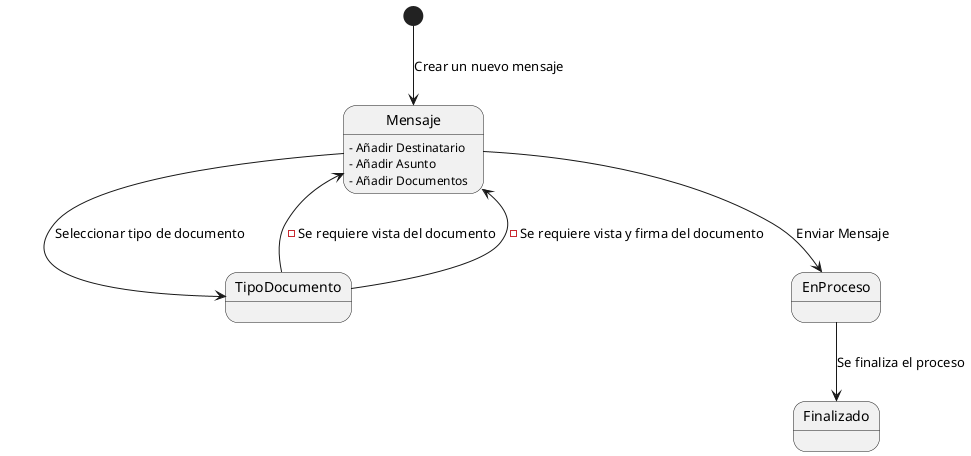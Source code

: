 @startuml diagramaDeEstados

[*] --> Mensaje: Crear un nuevo mensaje

Mensaje : - Añadir Destinatario
Mensaje : - Añadir Asunto
Mensaje : - Añadir Documentos

Mensaje --> TipoDocumento: Seleccionar tipo de documento

state TipoDocumento <<Choice>> {
    TipoDocumento --> Mensaje: - Se requiere vista del documento
    TipoDocumento --> Mensaje: - Se requiere vista y firma del documento
}

Mensaje --> EnProceso: Enviar Mensaje
EnProceso --> Finalizado: Se finaliza el proceso

@enduml
